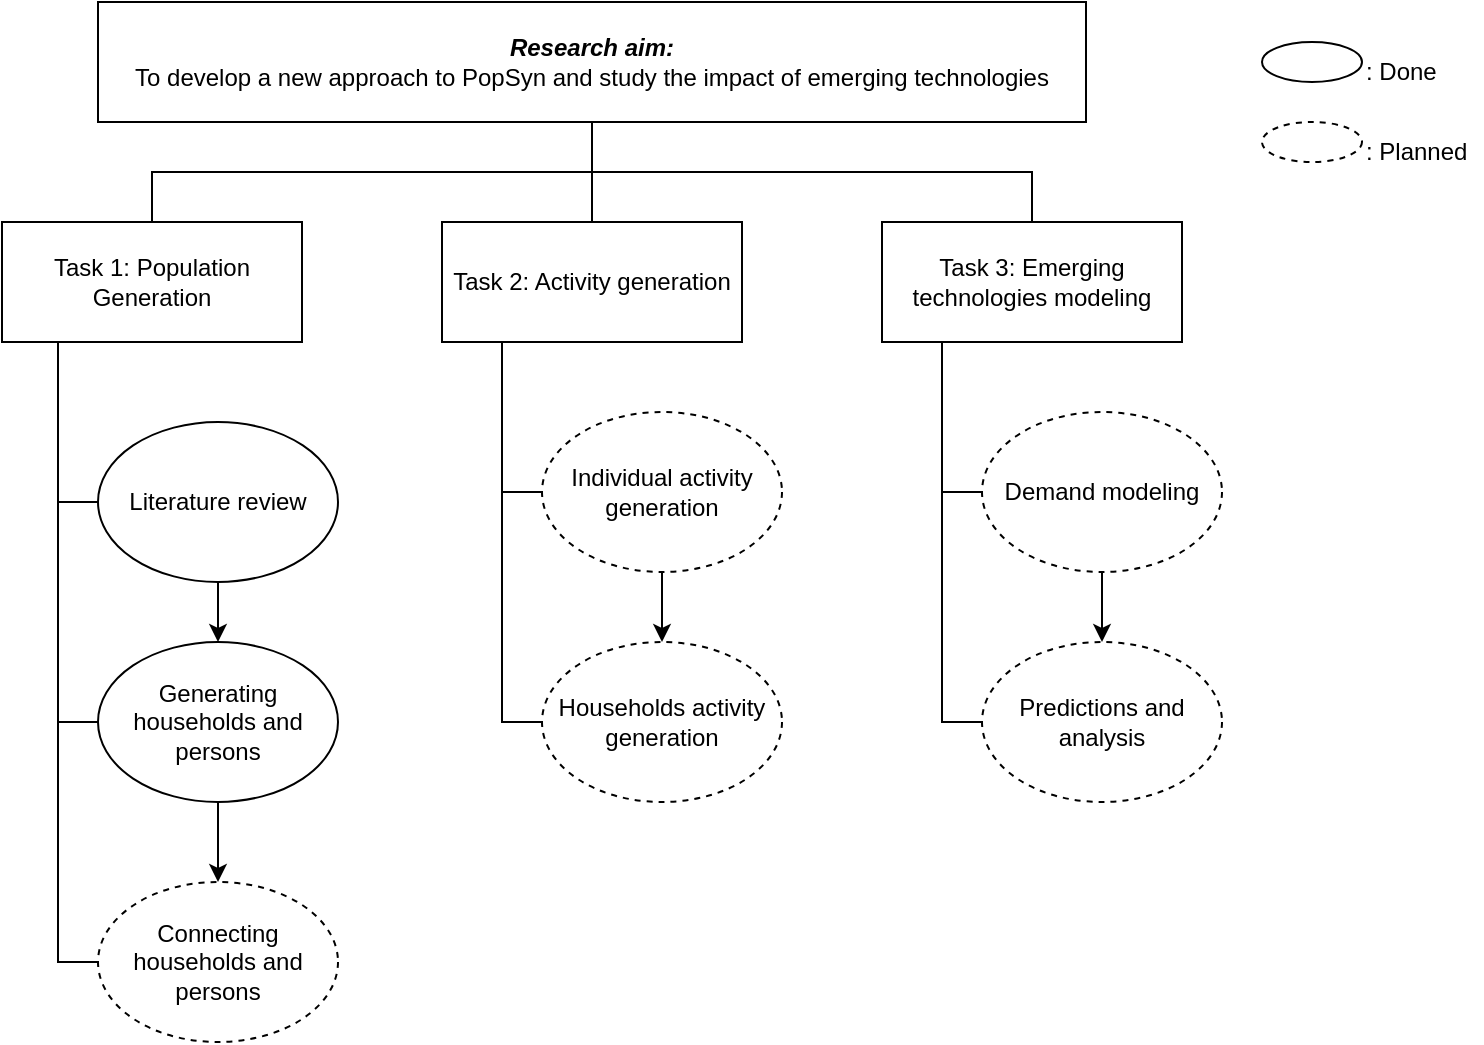 <mxfile version="21.0.6" type="github">
  <diagram name="Page-1" id="Vn-YxDysGfrtuADonkGP">
    <mxGraphModel dx="1259" dy="708" grid="1" gridSize="10" guides="1" tooltips="1" connect="1" arrows="1" fold="1" page="1" pageScale="1" pageWidth="827" pageHeight="1169" math="0" shadow="0">
      <root>
        <mxCell id="0" />
        <mxCell id="1" parent="0" />
        <mxCell id="Ij-7fu_6goye_QiLq1wv-27" style="edgeStyle=orthogonalEdgeStyle;rounded=0;orthogonalLoop=1;jettySize=auto;html=1;entryX=0.5;entryY=0;entryDx=0;entryDy=0;endArrow=none;endFill=0;" edge="1" parent="1" source="Ij-7fu_6goye_QiLq1wv-1" target="Ij-7fu_6goye_QiLq1wv-2">
          <mxGeometry relative="1" as="geometry" />
        </mxCell>
        <mxCell id="Ij-7fu_6goye_QiLq1wv-28" style="edgeStyle=orthogonalEdgeStyle;rounded=0;orthogonalLoop=1;jettySize=auto;html=1;entryX=0.5;entryY=0;entryDx=0;entryDy=0;endArrow=none;endFill=0;" edge="1" parent="1" source="Ij-7fu_6goye_QiLq1wv-1" target="Ij-7fu_6goye_QiLq1wv-3">
          <mxGeometry relative="1" as="geometry" />
        </mxCell>
        <mxCell id="Ij-7fu_6goye_QiLq1wv-29" style="edgeStyle=orthogonalEdgeStyle;rounded=0;orthogonalLoop=1;jettySize=auto;html=1;endArrow=none;endFill=0;" edge="1" parent="1" source="Ij-7fu_6goye_QiLq1wv-1" target="Ij-7fu_6goye_QiLq1wv-4">
          <mxGeometry relative="1" as="geometry" />
        </mxCell>
        <mxCell id="Ij-7fu_6goye_QiLq1wv-1" value="&lt;b&gt;&lt;i&gt;Research aim:&lt;br&gt;&lt;/i&gt;&lt;/b&gt;To develop a new approach to PopSyn and study the impact of emerging technologies" style="rounded=0;whiteSpace=wrap;html=1;" vertex="1" parent="1">
          <mxGeometry x="98" y="340" width="494" height="60" as="geometry" />
        </mxCell>
        <mxCell id="Ij-7fu_6goye_QiLq1wv-24" style="edgeStyle=orthogonalEdgeStyle;rounded=0;orthogonalLoop=1;jettySize=auto;html=1;entryX=0;entryY=0.5;entryDx=0;entryDy=0;endArrow=none;endFill=0;" edge="1" parent="1" source="Ij-7fu_6goye_QiLq1wv-2" target="Ij-7fu_6goye_QiLq1wv-5">
          <mxGeometry relative="1" as="geometry">
            <Array as="points">
              <mxPoint x="78" y="590" />
            </Array>
          </mxGeometry>
        </mxCell>
        <mxCell id="Ij-7fu_6goye_QiLq1wv-25" style="edgeStyle=orthogonalEdgeStyle;rounded=0;orthogonalLoop=1;jettySize=auto;html=1;entryX=0;entryY=0.5;entryDx=0;entryDy=0;endArrow=none;endFill=0;" edge="1" parent="1" source="Ij-7fu_6goye_QiLq1wv-2" target="Ij-7fu_6goye_QiLq1wv-6">
          <mxGeometry relative="1" as="geometry">
            <Array as="points">
              <mxPoint x="78" y="700" />
            </Array>
          </mxGeometry>
        </mxCell>
        <mxCell id="Ij-7fu_6goye_QiLq1wv-26" style="edgeStyle=orthogonalEdgeStyle;rounded=0;orthogonalLoop=1;jettySize=auto;html=1;entryX=0;entryY=0.5;entryDx=0;entryDy=0;endArrow=none;endFill=0;" edge="1" parent="1" source="Ij-7fu_6goye_QiLq1wv-2" target="Ij-7fu_6goye_QiLq1wv-7">
          <mxGeometry relative="1" as="geometry">
            <Array as="points">
              <mxPoint x="78" y="820" />
            </Array>
          </mxGeometry>
        </mxCell>
        <mxCell id="Ij-7fu_6goye_QiLq1wv-2" value="Task 1: Population Generation" style="rounded=0;whiteSpace=wrap;html=1;" vertex="1" parent="1">
          <mxGeometry x="50" y="450" width="150" height="60" as="geometry" />
        </mxCell>
        <mxCell id="Ij-7fu_6goye_QiLq1wv-21" style="edgeStyle=orthogonalEdgeStyle;rounded=0;orthogonalLoop=1;jettySize=auto;html=1;entryX=0;entryY=0.5;entryDx=0;entryDy=0;endArrow=none;endFill=0;" edge="1" parent="1" source="Ij-7fu_6goye_QiLq1wv-3" target="Ij-7fu_6goye_QiLq1wv-8">
          <mxGeometry relative="1" as="geometry">
            <Array as="points">
              <mxPoint x="300" y="585" />
            </Array>
          </mxGeometry>
        </mxCell>
        <mxCell id="Ij-7fu_6goye_QiLq1wv-22" style="edgeStyle=orthogonalEdgeStyle;rounded=0;orthogonalLoop=1;jettySize=auto;html=1;entryX=0;entryY=0.5;entryDx=0;entryDy=0;endArrow=none;endFill=0;" edge="1" parent="1" source="Ij-7fu_6goye_QiLq1wv-3" target="Ij-7fu_6goye_QiLq1wv-9">
          <mxGeometry relative="1" as="geometry">
            <Array as="points">
              <mxPoint x="300" y="700" />
            </Array>
          </mxGeometry>
        </mxCell>
        <mxCell id="Ij-7fu_6goye_QiLq1wv-3" value="Task 2: Activity generation" style="rounded=0;whiteSpace=wrap;html=1;" vertex="1" parent="1">
          <mxGeometry x="270" y="450" width="150" height="60" as="geometry" />
        </mxCell>
        <mxCell id="Ij-7fu_6goye_QiLq1wv-19" style="edgeStyle=orthogonalEdgeStyle;rounded=0;orthogonalLoop=1;jettySize=auto;html=1;entryX=0;entryY=0.5;entryDx=0;entryDy=0;endArrow=none;endFill=0;" edge="1" parent="1" source="Ij-7fu_6goye_QiLq1wv-4" target="Ij-7fu_6goye_QiLq1wv-10">
          <mxGeometry relative="1" as="geometry">
            <Array as="points">
              <mxPoint x="520" y="585" />
            </Array>
          </mxGeometry>
        </mxCell>
        <mxCell id="Ij-7fu_6goye_QiLq1wv-20" style="edgeStyle=orthogonalEdgeStyle;rounded=0;orthogonalLoop=1;jettySize=auto;html=1;entryX=0;entryY=0.5;entryDx=0;entryDy=0;endArrow=none;endFill=0;" edge="1" parent="1" source="Ij-7fu_6goye_QiLq1wv-4" target="Ij-7fu_6goye_QiLq1wv-11">
          <mxGeometry relative="1" as="geometry">
            <Array as="points">
              <mxPoint x="520" y="700" />
            </Array>
          </mxGeometry>
        </mxCell>
        <mxCell id="Ij-7fu_6goye_QiLq1wv-4" value="Task 3: Emerging technologies modeling" style="rounded=0;whiteSpace=wrap;html=1;" vertex="1" parent="1">
          <mxGeometry x="490" y="450" width="150" height="60" as="geometry" />
        </mxCell>
        <mxCell id="Ij-7fu_6goye_QiLq1wv-15" style="edgeStyle=orthogonalEdgeStyle;rounded=0;orthogonalLoop=1;jettySize=auto;html=1;entryX=0.5;entryY=0;entryDx=0;entryDy=0;" edge="1" parent="1" source="Ij-7fu_6goye_QiLq1wv-5" target="Ij-7fu_6goye_QiLq1wv-6">
          <mxGeometry relative="1" as="geometry" />
        </mxCell>
        <mxCell id="Ij-7fu_6goye_QiLq1wv-5" value="Literature review" style="ellipse;whiteSpace=wrap;html=1;" vertex="1" parent="1">
          <mxGeometry x="98" y="550" width="120" height="80" as="geometry" />
        </mxCell>
        <mxCell id="Ij-7fu_6goye_QiLq1wv-16" style="edgeStyle=orthogonalEdgeStyle;rounded=0;orthogonalLoop=1;jettySize=auto;html=1;entryX=0.5;entryY=0;entryDx=0;entryDy=0;" edge="1" parent="1" source="Ij-7fu_6goye_QiLq1wv-6" target="Ij-7fu_6goye_QiLq1wv-7">
          <mxGeometry relative="1" as="geometry" />
        </mxCell>
        <mxCell id="Ij-7fu_6goye_QiLq1wv-6" value="Generating households and persons" style="ellipse;whiteSpace=wrap;html=1;" vertex="1" parent="1">
          <mxGeometry x="98" y="660" width="120" height="80" as="geometry" />
        </mxCell>
        <mxCell id="Ij-7fu_6goye_QiLq1wv-7" value="Connecting households and persons" style="ellipse;whiteSpace=wrap;html=1;dashed=1;" vertex="1" parent="1">
          <mxGeometry x="98" y="780" width="120" height="80" as="geometry" />
        </mxCell>
        <mxCell id="Ij-7fu_6goye_QiLq1wv-12" style="edgeStyle=orthogonalEdgeStyle;rounded=0;orthogonalLoop=1;jettySize=auto;html=1;exitX=0.5;exitY=1;exitDx=0;exitDy=0;entryX=0.5;entryY=0;entryDx=0;entryDy=0;" edge="1" parent="1" source="Ij-7fu_6goye_QiLq1wv-8" target="Ij-7fu_6goye_QiLq1wv-9">
          <mxGeometry relative="1" as="geometry" />
        </mxCell>
        <mxCell id="Ij-7fu_6goye_QiLq1wv-8" value="Individual activity generation" style="ellipse;whiteSpace=wrap;html=1;dashed=1;" vertex="1" parent="1">
          <mxGeometry x="320" y="545" width="120" height="80" as="geometry" />
        </mxCell>
        <mxCell id="Ij-7fu_6goye_QiLq1wv-9" value="Households activity generation" style="ellipse;whiteSpace=wrap;html=1;dashed=1;" vertex="1" parent="1">
          <mxGeometry x="320" y="660" width="120" height="80" as="geometry" />
        </mxCell>
        <mxCell id="Ij-7fu_6goye_QiLq1wv-17" style="edgeStyle=orthogonalEdgeStyle;rounded=0;orthogonalLoop=1;jettySize=auto;html=1;" edge="1" parent="1" source="Ij-7fu_6goye_QiLq1wv-10" target="Ij-7fu_6goye_QiLq1wv-11">
          <mxGeometry relative="1" as="geometry" />
        </mxCell>
        <mxCell id="Ij-7fu_6goye_QiLq1wv-10" value="Demand modeling" style="ellipse;whiteSpace=wrap;html=1;dashed=1;" vertex="1" parent="1">
          <mxGeometry x="540" y="545" width="120" height="80" as="geometry" />
        </mxCell>
        <mxCell id="Ij-7fu_6goye_QiLq1wv-11" value="Predictions and analysis" style="ellipse;whiteSpace=wrap;html=1;dashed=1;" vertex="1" parent="1">
          <mxGeometry x="540" y="660" width="120" height="80" as="geometry" />
        </mxCell>
        <mxCell id="Ij-7fu_6goye_QiLq1wv-30" value="" style="ellipse;whiteSpace=wrap;html=1;" vertex="1" parent="1">
          <mxGeometry x="680" y="360" width="50" height="20" as="geometry" />
        </mxCell>
        <mxCell id="Ij-7fu_6goye_QiLq1wv-31" value="" style="ellipse;whiteSpace=wrap;html=1;dashed=1;" vertex="1" parent="1">
          <mxGeometry x="680" y="400" width="50" height="20" as="geometry" />
        </mxCell>
        <mxCell id="Ij-7fu_6goye_QiLq1wv-32" value=": Planned" style="text;html=1;strokeColor=none;fillColor=none;align=left;verticalAlign=middle;whiteSpace=wrap;rounded=0;" vertex="1" parent="1">
          <mxGeometry x="730" y="400" width="60" height="30" as="geometry" />
        </mxCell>
        <mxCell id="Ij-7fu_6goye_QiLq1wv-33" value=": Done" style="text;html=1;strokeColor=none;fillColor=none;align=left;verticalAlign=middle;whiteSpace=wrap;rounded=0;" vertex="1" parent="1">
          <mxGeometry x="730" y="360" width="60" height="30" as="geometry" />
        </mxCell>
      </root>
    </mxGraphModel>
  </diagram>
</mxfile>
